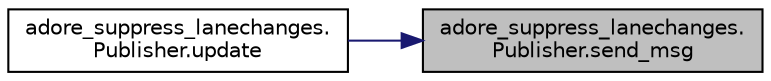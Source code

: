 digraph "adore_suppress_lanechanges.Publisher.send_msg"
{
 // LATEX_PDF_SIZE
  edge [fontname="Helvetica",fontsize="10",labelfontname="Helvetica",labelfontsize="10"];
  node [fontname="Helvetica",fontsize="10",shape=record];
  rankdir="RL";
  Node1 [label="adore_suppress_lanechanges.\lPublisher.send_msg",height=0.2,width=0.4,color="black", fillcolor="grey75", style="filled", fontcolor="black",tooltip=" "];
  Node1 -> Node2 [dir="back",color="midnightblue",fontsize="10",style="solid",fontname="Helvetica"];
  Node2 [label="adore_suppress_lanechanges.\lPublisher.update",height=0.2,width=0.4,color="black", fillcolor="white", style="filled",URL="$classadore__suppress__lanechanges_1_1Publisher.html#a01f0047337f6df3e254e8a64bf2dea3e",tooltip=" "];
}
